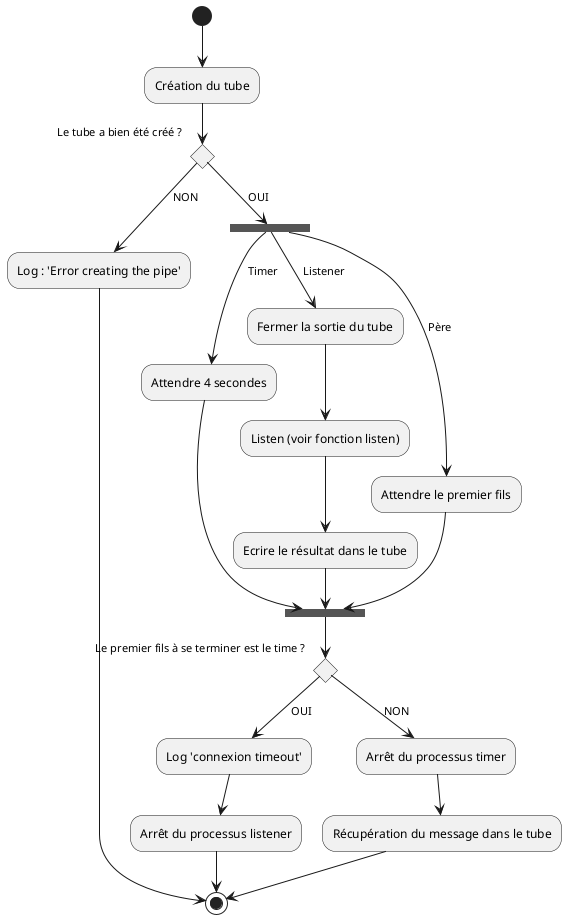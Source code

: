 @startuml Listen_with_timemout
' Le tube
(*) --> "Création du tube"
if "Le tube a bien été créé ?" then 
    -->[NON] "Log : 'Error creating the pipe'"
    --> (*)
else 
    -->[OUI] ===MAIN===
endif 

' Le timer
===MAIN=== -->[Timer] "Attendre 4 secondes"
--> ===SECOND===

' Le listener
===MAIN=== -->[Listener] "Fermer la sortie du tube"
--> "Listen (voir fonction listen)"
--> "Ecrire le résultat dans le tube"
--> ===SECOND===

===MAIN=== -->[Père] "Attendre le premier fils"
--> ===SECOND===

===SECOND=== --> if "Le premier fils à se terminer est le time ?" then 
    -->[OUI] "Log 'connexion timeout'"
    --> "Arrêt du processus listener"
    --> (*)
else 
    -->[NON] "Arrêt du processus timer"
    --> "Récupération du message dans le tube"
    --> (*)
endif 
@enduml 